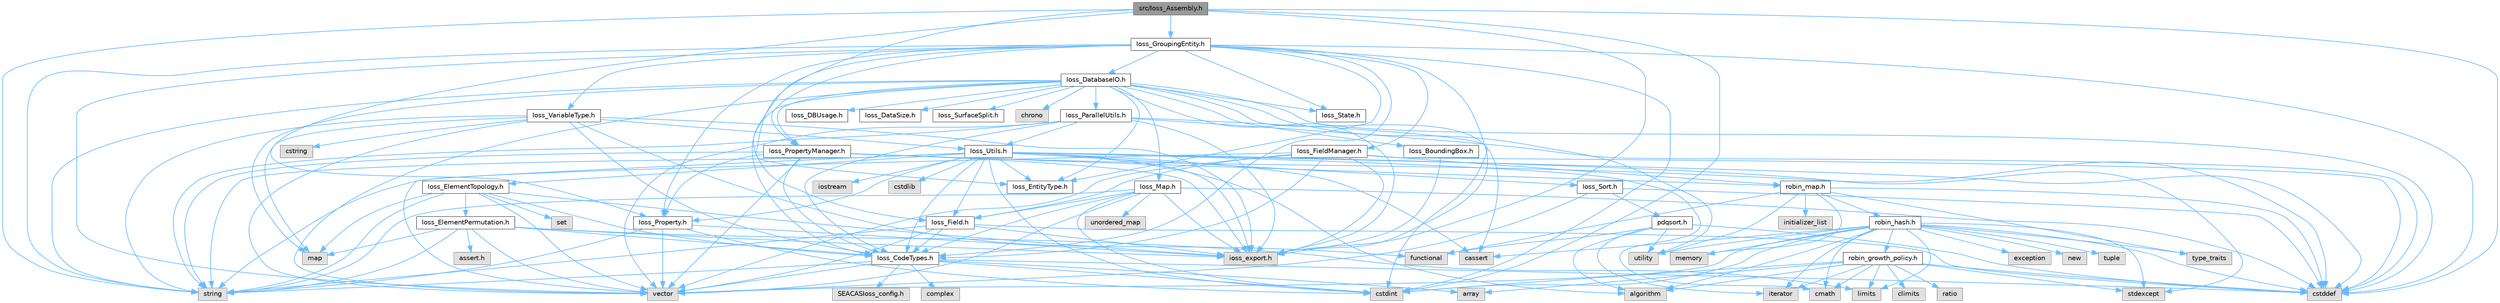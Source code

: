 digraph "src/Ioss_Assembly.h"
{
 // INTERACTIVE_SVG=YES
 // LATEX_PDF_SIZE
  bgcolor="transparent";
  edge [fontname=Helvetica,fontsize=10,labelfontname=Helvetica,labelfontsize=10];
  node [fontname=Helvetica,fontsize=10,shape=box,height=0.2,width=0.4];
  Node1 [id="Node000001",label="src/Ioss_Assembly.h",height=0.2,width=0.4,color="gray40", fillcolor="grey60", style="filled", fontcolor="black",tooltip=" "];
  Node1 -> Node2 [id="edge1_Node000001_Node000002",color="steelblue1",style="solid",tooltip=" "];
  Node2 [id="Node000002",label="ioss_export.h",height=0.2,width=0.4,color="grey60", fillcolor="#E0E0E0", style="filled",tooltip=" "];
  Node1 -> Node3 [id="edge2_Node000001_Node000003",color="steelblue1",style="solid",tooltip=" "];
  Node3 [id="Node000003",label="Ioss_EntityType.h",height=0.2,width=0.4,color="grey40", fillcolor="white", style="filled",URL="$Ioss__EntityType_8h.html",tooltip=" "];
  Node1 -> Node4 [id="edge3_Node000001_Node000004",color="steelblue1",style="solid",tooltip=" "];
  Node4 [id="Node000004",label="Ioss_Property.h",height=0.2,width=0.4,color="grey40", fillcolor="white", style="filled",URL="$Ioss__Property_8h.html",tooltip=" "];
  Node4 -> Node2 [id="edge4_Node000004_Node000002",color="steelblue1",style="solid",tooltip=" "];
  Node4 -> Node5 [id="edge5_Node000004_Node000005",color="steelblue1",style="solid",tooltip=" "];
  Node5 [id="Node000005",label="cstdint",height=0.2,width=0.4,color="grey60", fillcolor="#E0E0E0", style="filled",tooltip=" "];
  Node4 -> Node6 [id="edge6_Node000004_Node000006",color="steelblue1",style="solid",tooltip=" "];
  Node6 [id="Node000006",label="string",height=0.2,width=0.4,color="grey60", fillcolor="#E0E0E0", style="filled",tooltip=" "];
  Node4 -> Node7 [id="edge7_Node000004_Node000007",color="steelblue1",style="solid",tooltip=" "];
  Node7 [id="Node000007",label="vector",height=0.2,width=0.4,color="grey60", fillcolor="#E0E0E0", style="filled",tooltip=" "];
  Node1 -> Node8 [id="edge8_Node000001_Node000008",color="steelblue1",style="solid",tooltip=" "];
  Node8 [id="Node000008",label="Ioss_GroupingEntity.h",height=0.2,width=0.4,color="grey40", fillcolor="white", style="filled",URL="$Ioss__GroupingEntity_8h.html",tooltip=" "];
  Node8 -> Node2 [id="edge9_Node000008_Node000002",color="steelblue1",style="solid",tooltip=" "];
  Node8 -> Node9 [id="edge10_Node000008_Node000009",color="steelblue1",style="solid",tooltip=" "];
  Node9 [id="Node000009",label="Ioss_CodeTypes.h",height=0.2,width=0.4,color="grey40", fillcolor="white", style="filled",URL="$Ioss__CodeTypes_8h.html",tooltip=" "];
  Node9 -> Node10 [id="edge11_Node000009_Node000010",color="steelblue1",style="solid",tooltip=" "];
  Node10 [id="Node000010",label="array",height=0.2,width=0.4,color="grey60", fillcolor="#E0E0E0", style="filled",tooltip=" "];
  Node9 -> Node11 [id="edge12_Node000009_Node000011",color="steelblue1",style="solid",tooltip=" "];
  Node11 [id="Node000011",label="cstddef",height=0.2,width=0.4,color="grey60", fillcolor="#E0E0E0", style="filled",tooltip=" "];
  Node9 -> Node5 [id="edge13_Node000009_Node000005",color="steelblue1",style="solid",tooltip=" "];
  Node9 -> Node6 [id="edge14_Node000009_Node000006",color="steelblue1",style="solid",tooltip=" "];
  Node9 -> Node7 [id="edge15_Node000009_Node000007",color="steelblue1",style="solid",tooltip=" "];
  Node9 -> Node12 [id="edge16_Node000009_Node000012",color="steelblue1",style="solid",tooltip=" "];
  Node12 [id="Node000012",label="SEACASIoss_config.h",height=0.2,width=0.4,color="grey60", fillcolor="#E0E0E0", style="filled",tooltip=" "];
  Node9 -> Node13 [id="edge17_Node000009_Node000013",color="steelblue1",style="solid",tooltip=" "];
  Node13 [id="Node000013",label="complex",height=0.2,width=0.4,color="grey60", fillcolor="#E0E0E0", style="filled",tooltip=" "];
  Node8 -> Node14 [id="edge18_Node000008_Node000014",color="steelblue1",style="solid",tooltip=" "];
  Node14 [id="Node000014",label="Ioss_DatabaseIO.h",height=0.2,width=0.4,color="grey40", fillcolor="white", style="filled",URL="$Ioss__DatabaseIO_8h.html",tooltip=" "];
  Node14 -> Node2 [id="edge19_Node000014_Node000002",color="steelblue1",style="solid",tooltip=" "];
  Node14 -> Node15 [id="edge20_Node000014_Node000015",color="steelblue1",style="solid",tooltip=" "];
  Node15 [id="Node000015",label="Ioss_BoundingBox.h",height=0.2,width=0.4,color="grey40", fillcolor="white", style="filled",URL="$Ioss__BoundingBox_8h.html",tooltip=" "];
  Node15 -> Node2 [id="edge21_Node000015_Node000002",color="steelblue1",style="solid",tooltip=" "];
  Node14 -> Node9 [id="edge22_Node000014_Node000009",color="steelblue1",style="solid",tooltip=" "];
  Node14 -> Node16 [id="edge23_Node000014_Node000016",color="steelblue1",style="solid",tooltip=" "];
  Node16 [id="Node000016",label="Ioss_DBUsage.h",height=0.2,width=0.4,color="grey40", fillcolor="white", style="filled",URL="$Ioss__DBUsage_8h.html",tooltip=" "];
  Node14 -> Node17 [id="edge24_Node000014_Node000017",color="steelblue1",style="solid",tooltip=" "];
  Node17 [id="Node000017",label="Ioss_DataSize.h",height=0.2,width=0.4,color="grey40", fillcolor="white", style="filled",URL="$Ioss__DataSize_8h.html",tooltip=" "];
  Node14 -> Node3 [id="edge25_Node000014_Node000003",color="steelblue1",style="solid",tooltip=" "];
  Node14 -> Node18 [id="edge26_Node000014_Node000018",color="steelblue1",style="solid",tooltip=" "];
  Node18 [id="Node000018",label="Ioss_Map.h",height=0.2,width=0.4,color="grey40", fillcolor="white", style="filled",URL="$Ioss__Map_8h.html",tooltip=" "];
  Node18 -> Node2 [id="edge27_Node000018_Node000002",color="steelblue1",style="solid",tooltip=" "];
  Node18 -> Node9 [id="edge28_Node000018_Node000009",color="steelblue1",style="solid",tooltip=" "];
  Node18 -> Node19 [id="edge29_Node000018_Node000019",color="steelblue1",style="solid",tooltip=" "];
  Node19 [id="Node000019",label="Ioss_Field.h",height=0.2,width=0.4,color="grey40", fillcolor="white", style="filled",URL="$Ioss__Field_8h.html",tooltip=" "];
  Node19 -> Node2 [id="edge30_Node000019_Node000002",color="steelblue1",style="solid",tooltip=" "];
  Node19 -> Node9 [id="edge31_Node000019_Node000009",color="steelblue1",style="solid",tooltip=" "];
  Node19 -> Node11 [id="edge32_Node000019_Node000011",color="steelblue1",style="solid",tooltip=" "];
  Node19 -> Node6 [id="edge33_Node000019_Node000006",color="steelblue1",style="solid",tooltip=" "];
  Node19 -> Node7 [id="edge34_Node000019_Node000007",color="steelblue1",style="solid",tooltip=" "];
  Node18 -> Node11 [id="edge35_Node000018_Node000011",color="steelblue1",style="solid",tooltip=" "];
  Node18 -> Node5 [id="edge36_Node000018_Node000005",color="steelblue1",style="solid",tooltip=" "];
  Node18 -> Node6 [id="edge37_Node000018_Node000006",color="steelblue1",style="solid",tooltip=" "];
  Node18 -> Node7 [id="edge38_Node000018_Node000007",color="steelblue1",style="solid",tooltip=" "];
  Node18 -> Node20 [id="edge39_Node000018_Node000020",color="steelblue1",style="solid",tooltip=" "];
  Node20 [id="Node000020",label="unordered_map",height=0.2,width=0.4,color="grey60", fillcolor="#E0E0E0", style="filled",tooltip=" "];
  Node14 -> Node21 [id="edge40_Node000014_Node000021",color="steelblue1",style="solid",tooltip=" "];
  Node21 [id="Node000021",label="Ioss_ParallelUtils.h",height=0.2,width=0.4,color="grey40", fillcolor="white", style="filled",URL="$Ioss__ParallelUtils_8h.html",tooltip=" "];
  Node21 -> Node2 [id="edge41_Node000021_Node000002",color="steelblue1",style="solid",tooltip=" "];
  Node21 -> Node9 [id="edge42_Node000021_Node000009",color="steelblue1",style="solid",tooltip=" "];
  Node21 -> Node22 [id="edge43_Node000021_Node000022",color="steelblue1",style="solid",tooltip=" "];
  Node22 [id="Node000022",label="Ioss_Utils.h",height=0.2,width=0.4,color="grey40", fillcolor="white", style="filled",URL="$Ioss__Utils_8h.html",tooltip=" "];
  Node22 -> Node2 [id="edge44_Node000022_Node000002",color="steelblue1",style="solid",tooltip=" "];
  Node22 -> Node9 [id="edge45_Node000022_Node000009",color="steelblue1",style="solid",tooltip=" "];
  Node22 -> Node23 [id="edge46_Node000022_Node000023",color="steelblue1",style="solid",tooltip=" "];
  Node23 [id="Node000023",label="Ioss_ElementTopology.h",height=0.2,width=0.4,color="grey40", fillcolor="white", style="filled",URL="$Ioss__ElementTopology_8h.html",tooltip=" "];
  Node23 -> Node2 [id="edge47_Node000023_Node000002",color="steelblue1",style="solid",tooltip=" "];
  Node23 -> Node9 [id="edge48_Node000023_Node000009",color="steelblue1",style="solid",tooltip=" "];
  Node23 -> Node24 [id="edge49_Node000023_Node000024",color="steelblue1",style="solid",tooltip=" "];
  Node24 [id="Node000024",label="Ioss_ElementPermutation.h",height=0.2,width=0.4,color="grey40", fillcolor="white", style="filled",URL="$Ioss__ElementPermutation_8h.html",tooltip=" "];
  Node24 -> Node2 [id="edge50_Node000024_Node000002",color="steelblue1",style="solid",tooltip=" "];
  Node24 -> Node9 [id="edge51_Node000024_Node000009",color="steelblue1",style="solid",tooltip=" "];
  Node24 -> Node25 [id="edge52_Node000024_Node000025",color="steelblue1",style="solid",tooltip=" "];
  Node25 [id="Node000025",label="assert.h",height=0.2,width=0.4,color="grey60", fillcolor="#E0E0E0", style="filled",tooltip=" "];
  Node24 -> Node26 [id="edge53_Node000024_Node000026",color="steelblue1",style="solid",tooltip=" "];
  Node26 [id="Node000026",label="limits",height=0.2,width=0.4,color="grey60", fillcolor="#E0E0E0", style="filled",tooltip=" "];
  Node24 -> Node27 [id="edge54_Node000024_Node000027",color="steelblue1",style="solid",tooltip=" "];
  Node27 [id="Node000027",label="map",height=0.2,width=0.4,color="grey60", fillcolor="#E0E0E0", style="filled",tooltip=" "];
  Node24 -> Node6 [id="edge55_Node000024_Node000006",color="steelblue1",style="solid",tooltip=" "];
  Node24 -> Node7 [id="edge56_Node000024_Node000007",color="steelblue1",style="solid",tooltip=" "];
  Node23 -> Node27 [id="edge57_Node000023_Node000027",color="steelblue1",style="solid",tooltip=" "];
  Node23 -> Node28 [id="edge58_Node000023_Node000028",color="steelblue1",style="solid",tooltip=" "];
  Node28 [id="Node000028",label="set",height=0.2,width=0.4,color="grey60", fillcolor="#E0E0E0", style="filled",tooltip=" "];
  Node23 -> Node6 [id="edge59_Node000023_Node000006",color="steelblue1",style="solid",tooltip=" "];
  Node23 -> Node7 [id="edge60_Node000023_Node000007",color="steelblue1",style="solid",tooltip=" "];
  Node22 -> Node3 [id="edge61_Node000022_Node000003",color="steelblue1",style="solid",tooltip=" "];
  Node22 -> Node19 [id="edge62_Node000022_Node000019",color="steelblue1",style="solid",tooltip=" "];
  Node22 -> Node4 [id="edge63_Node000022_Node000004",color="steelblue1",style="solid",tooltip=" "];
  Node22 -> Node29 [id="edge64_Node000022_Node000029",color="steelblue1",style="solid",tooltip=" "];
  Node29 [id="Node000029",label="Ioss_Sort.h",height=0.2,width=0.4,color="grey40", fillcolor="white", style="filled",URL="$Ioss__Sort_8h.html",tooltip=" "];
  Node29 -> Node30 [id="edge65_Node000029_Node000030",color="steelblue1",style="solid",tooltip=" "];
  Node30 [id="Node000030",label="pdqsort.h",height=0.2,width=0.4,color="grey40", fillcolor="white", style="filled",URL="$pdqsort_8h.html",tooltip=" "];
  Node30 -> Node31 [id="edge66_Node000030_Node000031",color="steelblue1",style="solid",tooltip=" "];
  Node31 [id="Node000031",label="algorithm",height=0.2,width=0.4,color="grey60", fillcolor="#E0E0E0", style="filled",tooltip=" "];
  Node30 -> Node11 [id="edge67_Node000030_Node000011",color="steelblue1",style="solid",tooltip=" "];
  Node30 -> Node32 [id="edge68_Node000030_Node000032",color="steelblue1",style="solid",tooltip=" "];
  Node32 [id="Node000032",label="functional",height=0.2,width=0.4,color="grey60", fillcolor="#E0E0E0", style="filled",tooltip=" "];
  Node30 -> Node33 [id="edge69_Node000030_Node000033",color="steelblue1",style="solid",tooltip=" "];
  Node33 [id="Node000033",label="iterator",height=0.2,width=0.4,color="grey60", fillcolor="#E0E0E0", style="filled",tooltip=" "];
  Node30 -> Node34 [id="edge70_Node000030_Node000034",color="steelblue1",style="solid",tooltip=" "];
  Node34 [id="Node000034",label="utility",height=0.2,width=0.4,color="grey60", fillcolor="#E0E0E0", style="filled",tooltip=" "];
  Node29 -> Node11 [id="edge71_Node000029_Node000011",color="steelblue1",style="solid",tooltip=" "];
  Node29 -> Node7 [id="edge72_Node000029_Node000007",color="steelblue1",style="solid",tooltip=" "];
  Node22 -> Node31 [id="edge73_Node000022_Node000031",color="steelblue1",style="solid",tooltip=" "];
  Node22 -> Node35 [id="edge74_Node000022_Node000035",color="steelblue1",style="solid",tooltip=" "];
  Node35 [id="Node000035",label="cassert",height=0.2,width=0.4,color="grey60", fillcolor="#E0E0E0", style="filled",tooltip=" "];
  Node22 -> Node36 [id="edge75_Node000022_Node000036",color="steelblue1",style="solid",tooltip=" "];
  Node36 [id="Node000036",label="cmath",height=0.2,width=0.4,color="grey60", fillcolor="#E0E0E0", style="filled",tooltip=" "];
  Node22 -> Node11 [id="edge76_Node000022_Node000011",color="steelblue1",style="solid",tooltip=" "];
  Node22 -> Node5 [id="edge77_Node000022_Node000005",color="steelblue1",style="solid",tooltip=" "];
  Node22 -> Node37 [id="edge78_Node000022_Node000037",color="steelblue1",style="solid",tooltip=" "];
  Node37 [id="Node000037",label="cstdlib",height=0.2,width=0.4,color="grey60", fillcolor="#E0E0E0", style="filled",tooltip=" "];
  Node22 -> Node38 [id="edge79_Node000022_Node000038",color="steelblue1",style="solid",tooltip=" "];
  Node38 [id="Node000038",label="iostream",height=0.2,width=0.4,color="grey60", fillcolor="#E0E0E0", style="filled",tooltip=" "];
  Node22 -> Node39 [id="edge80_Node000022_Node000039",color="steelblue1",style="solid",tooltip=" "];
  Node39 [id="Node000039",label="stdexcept",height=0.2,width=0.4,color="grey60", fillcolor="#E0E0E0", style="filled",tooltip=" "];
  Node22 -> Node6 [id="edge81_Node000022_Node000006",color="steelblue1",style="solid",tooltip=" "];
  Node22 -> Node7 [id="edge82_Node000022_Node000007",color="steelblue1",style="solid",tooltip=" "];
  Node21 -> Node35 [id="edge83_Node000021_Node000035",color="steelblue1",style="solid",tooltip=" "];
  Node21 -> Node11 [id="edge84_Node000021_Node000011",color="steelblue1",style="solid",tooltip=" "];
  Node21 -> Node6 [id="edge85_Node000021_Node000006",color="steelblue1",style="solid",tooltip=" "];
  Node21 -> Node7 [id="edge86_Node000021_Node000007",color="steelblue1",style="solid",tooltip=" "];
  Node14 -> Node40 [id="edge87_Node000014_Node000040",color="steelblue1",style="solid",tooltip=" "];
  Node40 [id="Node000040",label="Ioss_PropertyManager.h",height=0.2,width=0.4,color="grey40", fillcolor="white", style="filled",URL="$Ioss__PropertyManager_8h.html",tooltip=" "];
  Node40 -> Node2 [id="edge88_Node000040_Node000002",color="steelblue1",style="solid",tooltip=" "];
  Node40 -> Node9 [id="edge89_Node000040_Node000009",color="steelblue1",style="solid",tooltip=" "];
  Node40 -> Node4 [id="edge90_Node000040_Node000004",color="steelblue1",style="solid",tooltip=" "];
  Node40 -> Node11 [id="edge91_Node000040_Node000011",color="steelblue1",style="solid",tooltip=" "];
  Node40 -> Node6 [id="edge92_Node000040_Node000006",color="steelblue1",style="solid",tooltip=" "];
  Node40 -> Node7 [id="edge93_Node000040_Node000007",color="steelblue1",style="solid",tooltip=" "];
  Node40 -> Node41 [id="edge94_Node000040_Node000041",color="steelblue1",style="solid",tooltip=" "];
  Node41 [id="Node000041",label="robin_map.h",height=0.2,width=0.4,color="grey40", fillcolor="white", style="filled",URL="$robin__map_8h.html",tooltip=" "];
  Node41 -> Node11 [id="edge95_Node000041_Node000011",color="steelblue1",style="solid",tooltip=" "];
  Node41 -> Node32 [id="edge96_Node000041_Node000032",color="steelblue1",style="solid",tooltip=" "];
  Node41 -> Node42 [id="edge97_Node000041_Node000042",color="steelblue1",style="solid",tooltip=" "];
  Node42 [id="Node000042",label="initializer_list",height=0.2,width=0.4,color="grey60", fillcolor="#E0E0E0", style="filled",tooltip=" "];
  Node41 -> Node43 [id="edge98_Node000041_Node000043",color="steelblue1",style="solid",tooltip=" "];
  Node43 [id="Node000043",label="memory",height=0.2,width=0.4,color="grey60", fillcolor="#E0E0E0", style="filled",tooltip=" "];
  Node41 -> Node44 [id="edge99_Node000041_Node000044",color="steelblue1",style="solid",tooltip=" "];
  Node44 [id="Node000044",label="type_traits",height=0.2,width=0.4,color="grey60", fillcolor="#E0E0E0", style="filled",tooltip=" "];
  Node41 -> Node34 [id="edge100_Node000041_Node000034",color="steelblue1",style="solid",tooltip=" "];
  Node41 -> Node45 [id="edge101_Node000041_Node000045",color="steelblue1",style="solid",tooltip=" "];
  Node45 [id="Node000045",label="robin_hash.h",height=0.2,width=0.4,color="grey40", fillcolor="white", style="filled",URL="$robin__hash_8h.html",tooltip=" "];
  Node45 -> Node31 [id="edge102_Node000045_Node000031",color="steelblue1",style="solid",tooltip=" "];
  Node45 -> Node35 [id="edge103_Node000045_Node000035",color="steelblue1",style="solid",tooltip=" "];
  Node45 -> Node36 [id="edge104_Node000045_Node000036",color="steelblue1",style="solid",tooltip=" "];
  Node45 -> Node11 [id="edge105_Node000045_Node000011",color="steelblue1",style="solid",tooltip=" "];
  Node45 -> Node5 [id="edge106_Node000045_Node000005",color="steelblue1",style="solid",tooltip=" "];
  Node45 -> Node46 [id="edge107_Node000045_Node000046",color="steelblue1",style="solid",tooltip=" "];
  Node46 [id="Node000046",label="exception",height=0.2,width=0.4,color="grey60", fillcolor="#E0E0E0", style="filled",tooltip=" "];
  Node45 -> Node33 [id="edge108_Node000045_Node000033",color="steelblue1",style="solid",tooltip=" "];
  Node45 -> Node26 [id="edge109_Node000045_Node000026",color="steelblue1",style="solid",tooltip=" "];
  Node45 -> Node43 [id="edge110_Node000045_Node000043",color="steelblue1",style="solid",tooltip=" "];
  Node45 -> Node47 [id="edge111_Node000045_Node000047",color="steelblue1",style="solid",tooltip=" "];
  Node47 [id="Node000047",label="new",height=0.2,width=0.4,color="grey60", fillcolor="#E0E0E0", style="filled",tooltip=" "];
  Node45 -> Node39 [id="edge112_Node000045_Node000039",color="steelblue1",style="solid",tooltip=" "];
  Node45 -> Node48 [id="edge113_Node000045_Node000048",color="steelblue1",style="solid",tooltip=" "];
  Node48 [id="Node000048",label="tuple",height=0.2,width=0.4,color="grey60", fillcolor="#E0E0E0", style="filled",tooltip=" "];
  Node45 -> Node44 [id="edge114_Node000045_Node000044",color="steelblue1",style="solid",tooltip=" "];
  Node45 -> Node34 [id="edge115_Node000045_Node000034",color="steelblue1",style="solid",tooltip=" "];
  Node45 -> Node7 [id="edge116_Node000045_Node000007",color="steelblue1",style="solid",tooltip=" "];
  Node45 -> Node49 [id="edge117_Node000045_Node000049",color="steelblue1",style="solid",tooltip=" "];
  Node49 [id="Node000049",label="robin_growth_policy.h",height=0.2,width=0.4,color="grey40", fillcolor="white", style="filled",URL="$robin__growth__policy_8h.html",tooltip=" "];
  Node49 -> Node31 [id="edge118_Node000049_Node000031",color="steelblue1",style="solid",tooltip=" "];
  Node49 -> Node10 [id="edge119_Node000049_Node000010",color="steelblue1",style="solid",tooltip=" "];
  Node49 -> Node50 [id="edge120_Node000049_Node000050",color="steelblue1",style="solid",tooltip=" "];
  Node50 [id="Node000050",label="climits",height=0.2,width=0.4,color="grey60", fillcolor="#E0E0E0", style="filled",tooltip=" "];
  Node49 -> Node36 [id="edge121_Node000049_Node000036",color="steelblue1",style="solid",tooltip=" "];
  Node49 -> Node11 [id="edge122_Node000049_Node000011",color="steelblue1",style="solid",tooltip=" "];
  Node49 -> Node5 [id="edge123_Node000049_Node000005",color="steelblue1",style="solid",tooltip=" "];
  Node49 -> Node33 [id="edge124_Node000049_Node000033",color="steelblue1",style="solid",tooltip=" "];
  Node49 -> Node26 [id="edge125_Node000049_Node000026",color="steelblue1",style="solid",tooltip=" "];
  Node49 -> Node51 [id="edge126_Node000049_Node000051",color="steelblue1",style="solid",tooltip=" "];
  Node51 [id="Node000051",label="ratio",height=0.2,width=0.4,color="grey60", fillcolor="#E0E0E0", style="filled",tooltip=" "];
  Node49 -> Node39 [id="edge127_Node000049_Node000039",color="steelblue1",style="solid",tooltip=" "];
  Node14 -> Node52 [id="edge128_Node000014_Node000052",color="steelblue1",style="solid",tooltip=" "];
  Node52 [id="Node000052",label="Ioss_State.h",height=0.2,width=0.4,color="grey40", fillcolor="white", style="filled",URL="$Ioss__State_8h.html",tooltip=" "];
  Node14 -> Node53 [id="edge129_Node000014_Node000053",color="steelblue1",style="solid",tooltip=" "];
  Node53 [id="Node000053",label="Ioss_SurfaceSplit.h",height=0.2,width=0.4,color="grey40", fillcolor="white", style="filled",URL="$Ioss__SurfaceSplit_8h.html",tooltip=" "];
  Node14 -> Node54 [id="edge130_Node000014_Node000054",color="steelblue1",style="solid",tooltip=" "];
  Node54 [id="Node000054",label="chrono",height=0.2,width=0.4,color="grey60", fillcolor="#E0E0E0", style="filled",tooltip=" "];
  Node14 -> Node11 [id="edge131_Node000014_Node000011",color="steelblue1",style="solid",tooltip=" "];
  Node14 -> Node5 [id="edge132_Node000014_Node000005",color="steelblue1",style="solid",tooltip=" "];
  Node14 -> Node27 [id="edge133_Node000014_Node000027",color="steelblue1",style="solid",tooltip=" "];
  Node14 -> Node6 [id="edge134_Node000014_Node000006",color="steelblue1",style="solid",tooltip=" "];
  Node14 -> Node34 [id="edge135_Node000014_Node000034",color="steelblue1",style="solid",tooltip=" "];
  Node14 -> Node7 [id="edge136_Node000014_Node000007",color="steelblue1",style="solid",tooltip=" "];
  Node8 -> Node3 [id="edge137_Node000008_Node000003",color="steelblue1",style="solid",tooltip=" "];
  Node8 -> Node19 [id="edge138_Node000008_Node000019",color="steelblue1",style="solid",tooltip=" "];
  Node8 -> Node55 [id="edge139_Node000008_Node000055",color="steelblue1",style="solid",tooltip=" "];
  Node55 [id="Node000055",label="Ioss_FieldManager.h",height=0.2,width=0.4,color="grey40", fillcolor="white", style="filled",URL="$Ioss__FieldManager_8h.html",tooltip=" "];
  Node55 -> Node2 [id="edge140_Node000055_Node000002",color="steelblue1",style="solid",tooltip=" "];
  Node55 -> Node9 [id="edge141_Node000055_Node000009",color="steelblue1",style="solid",tooltip=" "];
  Node55 -> Node19 [id="edge142_Node000055_Node000019",color="steelblue1",style="solid",tooltip=" "];
  Node55 -> Node11 [id="edge143_Node000055_Node000011",color="steelblue1",style="solid",tooltip=" "];
  Node55 -> Node6 [id="edge144_Node000055_Node000006",color="steelblue1",style="solid",tooltip=" "];
  Node55 -> Node7 [id="edge145_Node000055_Node000007",color="steelblue1",style="solid",tooltip=" "];
  Node55 -> Node41 [id="edge146_Node000055_Node000041",color="steelblue1",style="solid",tooltip=" "];
  Node8 -> Node4 [id="edge147_Node000008_Node000004",color="steelblue1",style="solid",tooltip=" "];
  Node8 -> Node40 [id="edge148_Node000008_Node000040",color="steelblue1",style="solid",tooltip=" "];
  Node8 -> Node52 [id="edge149_Node000008_Node000052",color="steelblue1",style="solid",tooltip=" "];
  Node8 -> Node56 [id="edge150_Node000008_Node000056",color="steelblue1",style="solid",tooltip=" "];
  Node56 [id="Node000056",label="Ioss_VariableType.h",height=0.2,width=0.4,color="grey40", fillcolor="white", style="filled",URL="$Ioss__VariableType_8h.html",tooltip=" "];
  Node56 -> Node2 [id="edge151_Node000056_Node000002",color="steelblue1",style="solid",tooltip=" "];
  Node56 -> Node9 [id="edge152_Node000056_Node000009",color="steelblue1",style="solid",tooltip=" "];
  Node56 -> Node22 [id="edge153_Node000056_Node000022",color="steelblue1",style="solid",tooltip=" "];
  Node56 -> Node57 [id="edge154_Node000056_Node000057",color="steelblue1",style="solid",tooltip=" "];
  Node57 [id="Node000057",label="cstring",height=0.2,width=0.4,color="grey60", fillcolor="#E0E0E0", style="filled",tooltip=" "];
  Node56 -> Node32 [id="edge155_Node000056_Node000032",color="steelblue1",style="solid",tooltip=" "];
  Node56 -> Node27 [id="edge156_Node000056_Node000027",color="steelblue1",style="solid",tooltip=" "];
  Node56 -> Node6 [id="edge157_Node000056_Node000006",color="steelblue1",style="solid",tooltip=" "];
  Node56 -> Node7 [id="edge158_Node000056_Node000007",color="steelblue1",style="solid",tooltip=" "];
  Node8 -> Node11 [id="edge159_Node000008_Node000011",color="steelblue1",style="solid",tooltip=" "];
  Node8 -> Node5 [id="edge160_Node000008_Node000005",color="steelblue1",style="solid",tooltip=" "];
  Node8 -> Node6 [id="edge161_Node000008_Node000006",color="steelblue1",style="solid",tooltip=" "];
  Node8 -> Node7 [id="edge162_Node000008_Node000007",color="steelblue1",style="solid",tooltip=" "];
  Node1 -> Node11 [id="edge163_Node000001_Node000011",color="steelblue1",style="solid",tooltip=" "];
  Node1 -> Node5 [id="edge164_Node000001_Node000005",color="steelblue1",style="solid",tooltip=" "];
  Node1 -> Node6 [id="edge165_Node000001_Node000006",color="steelblue1",style="solid",tooltip=" "];
}
